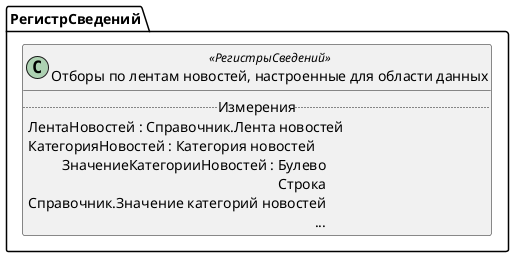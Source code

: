 ﻿@startuml ОтборыПоЛентамНовостейДляОбластиДанных
'!include templates.wsd
'..\include templates.wsd
class РегистрСведений.ОтборыПоЛентамНовостейДляОбластиДанных as "Отборы по лентам новостей, настроенные для области данных" <<РегистрыСведений>>
{
..Измерения..
ЛентаНовостей : Справочник.Лента новостей
КатегорияНовостей : Категория новостей
ЗначениеКатегорииНовостей : Булево\rСтрока\rСправочник.Значение категорий новостей\r...
}
@enduml
